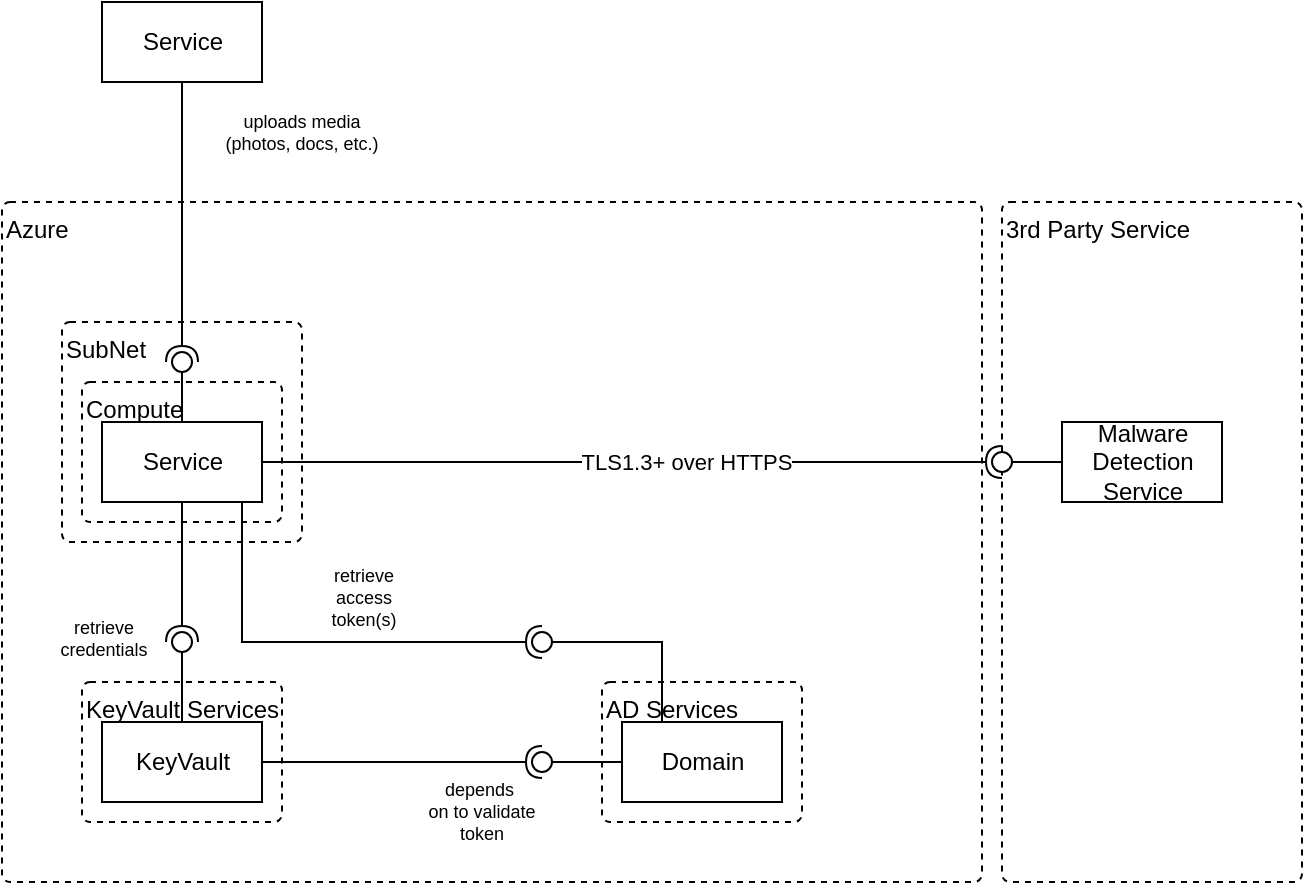 <mxfile version="20.3.0" type="device"><diagram id="tFx8NVUHpEqBDBRQr2UT" name="Page-1"><mxGraphModel dx="782" dy="549" grid="1" gridSize="10" guides="1" tooltips="1" connect="1" arrows="1" fold="1" page="1" pageScale="1" pageWidth="850" pageHeight="1100" math="0" shadow="0"><root><mxCell id="0"/><mxCell id="1" parent="0"/><mxCell id="HtP0K3GsrUc9y-cWeHp3-27" value="uploads media &lt;br&gt;(photos, docs, etc.)" style="text;html=1;strokeColor=none;fillColor=none;align=center;verticalAlign=middle;whiteSpace=wrap;rounded=0;fontSize=9;" vertex="1" parent="1"><mxGeometry x="180" y="50" width="100" height="30" as="geometry"/></mxCell><mxCell id="HtP0K3GsrUc9y-cWeHp3-31" value="Container -Cloud" parent="0" visible="0"/><mxCell id="HtP0K3GsrUc9y-cWeHp3-1" value="Cloud" style="rounded=1;whiteSpace=wrap;html=1;fillColor=none;dashed=1;align=left;verticalAlign=top;container=1;collapsible=0;recursiveResize=0;imageWidth=24;arcSize=8;absoluteArcSize=1;" vertex="1" parent="HtP0K3GsrUc9y-cWeHp3-31"><mxGeometry x="70" y="80" width="670" height="370" as="geometry"/></mxCell><mxCell id="HtP0K3GsrUc9y-cWeHp3-22" value="Subscription" style="rounded=1;whiteSpace=wrap;html=1;fillColor=none;dashed=1;align=left;verticalAlign=top;container=1;collapsible=0;recursiveResize=0;imageWidth=24;arcSize=8;absoluteArcSize=1;" vertex="1" parent="HtP0K3GsrUc9y-cWeHp3-1"><mxGeometry x="530" y="60" width="110" height="280" as="geometry"/></mxCell><mxCell id="HtP0K3GsrUc9y-cWeHp3-32" value="Container-Service" parent="0"/><mxCell id="HtP0K3GsrUc9y-cWeHp3-20" value="Azure" style="rounded=1;whiteSpace=wrap;html=1;fillColor=none;dashed=1;align=left;verticalAlign=top;container=1;collapsible=0;recursiveResize=0;imageWidth=24;arcSize=8;absoluteArcSize=1;" vertex="1" parent="HtP0K3GsrUc9y-cWeHp3-32"><mxGeometry x="80" y="100" width="490" height="340" as="geometry"/></mxCell><mxCell id="HtP0K3GsrUc9y-cWeHp3-3" value="3rd Party Service" style="rounded=1;whiteSpace=wrap;html=1;fillColor=none;dashed=1;align=left;verticalAlign=top;container=1;collapsible=0;recursiveResize=0;imageWidth=24;arcSize=8;absoluteArcSize=1;" vertex="1" parent="HtP0K3GsrUc9y-cWeHp3-32"><mxGeometry x="580" y="100" width="150" height="340" as="geometry"/></mxCell><mxCell id="HtP0K3GsrUc9y-cWeHp3-34" value="Container-Account" parent="0" visible="0"/><mxCell id="HtP0K3GsrUc9y-cWeHp3-11" value="Account" style="rounded=1;whiteSpace=wrap;html=1;fillColor=none;dashed=1;align=left;verticalAlign=top;container=1;collapsible=0;recursiveResize=0;imageWidth=24;arcSize=8;absoluteArcSize=1;" vertex="1" parent="HtP0K3GsrUc9y-cWeHp3-34"><mxGeometry x="90" y="120" width="470" height="310" as="geometry"/></mxCell><mxCell id="HtP0K3GsrUc9y-cWeHp3-21" value="Account" style="rounded=1;whiteSpace=wrap;html=1;fillColor=none;dashed=1;align=left;verticalAlign=top;container=1;collapsible=0;recursiveResize=0;imageWidth=24;arcSize=8;absoluteArcSize=1;" vertex="1" parent="HtP0K3GsrUc9y-cWeHp3-34"><mxGeometry x="590" y="120" width="130" height="310" as="geometry"/></mxCell><mxCell id="HtP0K3GsrUc9y-cWeHp3-33" value="Container-Subscription" parent="0" visible="0"/><mxCell id="Gx41l4HgLbHrOLMps15p-1" value="Subscription" style="rounded=1;whiteSpace=wrap;html=1;fillColor=none;dashed=1;align=left;verticalAlign=top;container=1;collapsible=0;recursiveResize=0;imageWidth=24;arcSize=8;absoluteArcSize=1;" parent="HtP0K3GsrUc9y-cWeHp3-33" vertex="1"><mxGeometry x="100" y="140" width="450" height="280" as="geometry"/></mxCell><mxCell id="42fMzaFkqdQBdw4tTGU9-14" value="Container" parent="0"/><mxCell id="Gx41l4HgLbHrOLMps15p-8" value="SubNet" style="rounded=1;whiteSpace=wrap;html=1;fillColor=none;dashed=1;align=left;verticalAlign=top;container=1;collapsible=0;recursiveResize=0;imageWidth=24;arcSize=8;absoluteArcSize=1;" parent="42fMzaFkqdQBdw4tTGU9-14" vertex="1"><mxGeometry x="110" y="160" width="120" height="110" as="geometry"/></mxCell><mxCell id="Gx41l4HgLbHrOLMps15p-9" value="Compute" style="rounded=1;whiteSpace=wrap;html=1;fillColor=none;dashed=1;align=left;verticalAlign=top;container=1;collapsible=0;recursiveResize=0;imageWidth=24;arcSize=8;absoluteArcSize=1;" parent="Gx41l4HgLbHrOLMps15p-8" vertex="1"><mxGeometry x="10" y="30" width="100" height="70" as="geometry"/></mxCell><mxCell id="Gx41l4HgLbHrOLMps15p-2" value="KeyVault Services" style="rounded=1;whiteSpace=wrap;html=1;fillColor=none;dashed=1;align=left;verticalAlign=top;container=1;collapsible=0;recursiveResize=0;imageWidth=24;arcSize=8;absoluteArcSize=1;spacing=2;" parent="42fMzaFkqdQBdw4tTGU9-14" vertex="1"><mxGeometry x="120" y="340" width="100" height="70" as="geometry"/></mxCell><mxCell id="42fMzaFkqdQBdw4tTGU9-1" value="AD Services" style="rounded=1;whiteSpace=wrap;html=1;fillColor=none;dashed=1;align=left;verticalAlign=top;container=1;collapsible=0;recursiveResize=0;imageWidth=24;arcSize=8;absoluteArcSize=1;spacing=2;" parent="42fMzaFkqdQBdw4tTGU9-14" vertex="1"><mxGeometry x="380" y="340" width="100" height="70" as="geometry"/></mxCell><mxCell id="42fMzaFkqdQBdw4tTGU9-15" value="Elements" parent="0"/><mxCell id="Gx41l4HgLbHrOLMps15p-10" value="Service" style="html=1;dropTarget=0;fontFamily=Helvetica;fontSize=12;fontColor=default;align=center;strokeColor=default;fillColor=none;" parent="42fMzaFkqdQBdw4tTGU9-15" vertex="1"><mxGeometry x="130" y="210" width="80" height="40" as="geometry"/></mxCell><mxCell id="42fMzaFkqdQBdw4tTGU9-2" value="Domain" style="html=1;dropTarget=0;fontFamily=Helvetica;fontSize=12;fontColor=default;align=center;strokeColor=default;fillColor=none;" parent="42fMzaFkqdQBdw4tTGU9-15" vertex="1"><mxGeometry x="390" y="360" width="80" height="40" as="geometry"/></mxCell><mxCell id="Gx41l4HgLbHrOLMps15p-3" value="KeyVault" style="html=1;dropTarget=0;fontFamily=Helvetica;fontSize=12;fontColor=default;align=center;strokeColor=default;fillColor=none;" parent="42fMzaFkqdQBdw4tTGU9-15" vertex="1"><mxGeometry x="130" y="360" width="80" height="40" as="geometry"/></mxCell><mxCell id="HtP0K3GsrUc9y-cWeHp3-10" value="Malware &lt;br&gt;Detection&lt;br&gt;Service" style="html=1;dropTarget=0;fontFamily=Helvetica;fontSize=12;fontColor=default;align=center;strokeColor=default;fillColor=none;" vertex="1" parent="42fMzaFkqdQBdw4tTGU9-15"><mxGeometry x="610" y="210" width="80" height="40" as="geometry"/></mxCell><mxCell id="HtP0K3GsrUc9y-cWeHp3-26" value="Service" style="html=1;dropTarget=0;fontFamily=Helvetica;fontSize=12;fontColor=default;align=center;strokeColor=default;fillColor=none;" vertex="1" parent="42fMzaFkqdQBdw4tTGU9-15"><mxGeometry x="130" width="80" height="40" as="geometry"/></mxCell><mxCell id="42fMzaFkqdQBdw4tTGU9-16" value="Edges" parent="0"/><mxCell id="Gx41l4HgLbHrOLMps15p-11" value="" style="rounded=0;orthogonalLoop=1;jettySize=auto;html=1;endArrow=none;endFill=0;sketch=0;sourcePerimeterSpacing=0;targetPerimeterSpacing=0;exitX=0;exitY=0.5;exitDx=0;exitDy=0;" parent="42fMzaFkqdQBdw4tTGU9-16" source="HtP0K3GsrUc9y-cWeHp3-10" target="Gx41l4HgLbHrOLMps15p-13" edge="1"><mxGeometry relative="1" as="geometry"><mxPoint x="390" y="230" as="sourcePoint"/></mxGeometry></mxCell><mxCell id="Gx41l4HgLbHrOLMps15p-12" value="TLS1.3+ over HTTPS" style="rounded=0;orthogonalLoop=1;jettySize=auto;html=1;endArrow=halfCircle;endFill=0;entryX=0.5;entryY=0.5;endSize=6;strokeWidth=1;sketch=0;exitX=1;exitY=0.5;exitDx=0;exitDy=0;" parent="42fMzaFkqdQBdw4tTGU9-16" source="Gx41l4HgLbHrOLMps15p-10" target="Gx41l4HgLbHrOLMps15p-13" edge="1"><mxGeometry x="0.143" relative="1" as="geometry"><mxPoint x="140" y="380" as="sourcePoint"/><mxPoint as="offset"/></mxGeometry></mxCell><mxCell id="Gx41l4HgLbHrOLMps15p-13" value="" style="ellipse;whiteSpace=wrap;html=1;align=center;aspect=fixed;resizable=0;points=[];outlineConnect=0;sketch=0;" parent="42fMzaFkqdQBdw4tTGU9-16" vertex="1"><mxGeometry x="575" y="225" width="10" height="10" as="geometry"/></mxCell><mxCell id="Gx41l4HgLbHrOLMps15p-14" value="" style="rounded=0;orthogonalLoop=1;jettySize=auto;html=1;endArrow=none;endFill=0;sketch=0;sourcePerimeterSpacing=0;targetPerimeterSpacing=0;" parent="42fMzaFkqdQBdw4tTGU9-16" source="Gx41l4HgLbHrOLMps15p-3" target="Gx41l4HgLbHrOLMps15p-16" edge="1"><mxGeometry relative="1" as="geometry"><mxPoint x="200" y="615" as="sourcePoint"/></mxGeometry></mxCell><mxCell id="Gx41l4HgLbHrOLMps15p-15" value="" style="rounded=0;orthogonalLoop=1;jettySize=auto;html=1;endArrow=halfCircle;endFill=0;entryX=0.5;entryY=0.5;endSize=6;strokeWidth=1;sketch=0;exitX=0.5;exitY=1;exitDx=0;exitDy=0;" parent="42fMzaFkqdQBdw4tTGU9-16" source="Gx41l4HgLbHrOLMps15p-10" target="Gx41l4HgLbHrOLMps15p-16" edge="1"><mxGeometry relative="1" as="geometry"><mxPoint x="240" y="365" as="sourcePoint"/><Array as="points"><mxPoint x="170" y="290"/></Array></mxGeometry></mxCell><mxCell id="42fMzaFkqdQBdw4tTGU9-10" value="" style="rounded=0;orthogonalLoop=1;jettySize=auto;html=1;endArrow=none;endFill=0;sketch=0;sourcePerimeterSpacing=0;targetPerimeterSpacing=0;exitX=0.25;exitY=0;exitDx=0;exitDy=0;" parent="42fMzaFkqdQBdw4tTGU9-16" source="42fMzaFkqdQBdw4tTGU9-2" target="42fMzaFkqdQBdw4tTGU9-12" edge="1"><mxGeometry relative="1" as="geometry"><mxPoint x="200" y="360" as="sourcePoint"/><Array as="points"><mxPoint x="410" y="320"/></Array></mxGeometry></mxCell><mxCell id="42fMzaFkqdQBdw4tTGU9-11" value="" style="rounded=0;orthogonalLoop=1;jettySize=auto;html=1;endArrow=halfCircle;endFill=0;entryX=0.5;entryY=0.5;endSize=6;strokeWidth=1;sketch=0;exitX=0.5;exitY=1;exitDx=0;exitDy=0;" parent="42fMzaFkqdQBdw4tTGU9-16" target="42fMzaFkqdQBdw4tTGU9-12" edge="1"><mxGeometry relative="1" as="geometry"><mxPoint x="200" y="250" as="sourcePoint"/><Array as="points"><mxPoint x="200" y="320"/></Array></mxGeometry></mxCell><mxCell id="42fMzaFkqdQBdw4tTGU9-12" value="" style="ellipse;whiteSpace=wrap;html=1;align=center;aspect=fixed;resizable=0;points=[];outlineConnect=0;sketch=0;" parent="42fMzaFkqdQBdw4tTGU9-16" vertex="1"><mxGeometry x="345" y="315" width="10" height="10" as="geometry"/></mxCell><mxCell id="Gx41l4HgLbHrOLMps15p-16" value="" style="ellipse;whiteSpace=wrap;html=1;align=center;aspect=fixed;resizable=0;points=[];outlineConnect=0;sketch=0;" parent="42fMzaFkqdQBdw4tTGU9-16" vertex="1"><mxGeometry x="165" y="315" width="10" height="10" as="geometry"/></mxCell><mxCell id="HtP0K3GsrUc9y-cWeHp3-28" value="" style="rounded=0;orthogonalLoop=1;jettySize=auto;html=1;endArrow=none;endFill=0;sketch=0;sourcePerimeterSpacing=0;targetPerimeterSpacing=0;exitX=0.5;exitY=0;exitDx=0;exitDy=0;" edge="1" target="HtP0K3GsrUc9y-cWeHp3-30" parent="42fMzaFkqdQBdw4tTGU9-16" source="Gx41l4HgLbHrOLMps15p-10"><mxGeometry relative="1" as="geometry"><mxPoint x="50" y="140" as="sourcePoint"/></mxGeometry></mxCell><mxCell id="HtP0K3GsrUc9y-cWeHp3-29" value="" style="rounded=0;orthogonalLoop=1;jettySize=auto;html=1;endArrow=halfCircle;endFill=0;entryX=0.5;entryY=0.5;endSize=6;strokeWidth=1;sketch=0;exitX=0.5;exitY=1;exitDx=0;exitDy=0;" edge="1" target="HtP0K3GsrUc9y-cWeHp3-30" parent="42fMzaFkqdQBdw4tTGU9-16" source="HtP0K3GsrUc9y-cWeHp3-26"><mxGeometry relative="1" as="geometry"><mxPoint x="50" y="30" as="sourcePoint"/></mxGeometry></mxCell><mxCell id="HtP0K3GsrUc9y-cWeHp3-30" value="" style="ellipse;whiteSpace=wrap;html=1;align=center;aspect=fixed;resizable=0;points=[];outlineConnect=0;sketch=0;" vertex="1" parent="42fMzaFkqdQBdw4tTGU9-16"><mxGeometry x="165" y="175" width="10" height="10" as="geometry"/></mxCell><mxCell id="Gx41l4HgLbHrOLMps15p-6" value="retrieve&lt;br&gt;credentials" style="text;html=1;strokeColor=none;fillColor=none;align=center;verticalAlign=middle;whiteSpace=wrap;rounded=0;fontSize=9;" parent="42fMzaFkqdQBdw4tTGU9-16" vertex="1"><mxGeometry x="101" y="303" width="60" height="30" as="geometry"/></mxCell><mxCell id="42fMzaFkqdQBdw4tTGU9-13" value="retrieve&lt;br&gt;access &lt;br&gt;token(s)" style="text;html=1;strokeColor=none;fillColor=none;align=center;verticalAlign=middle;whiteSpace=wrap;rounded=0;fontSize=9;" parent="42fMzaFkqdQBdw4tTGU9-16" vertex="1"><mxGeometry x="231" y="283" width="60" height="30" as="geometry"/></mxCell><mxCell id="Gx41l4HgLbHrOLMps15p-7" value="depends&amp;nbsp;&lt;br style=&quot;font-size: 9px;&quot;&gt;on to validate&lt;br style=&quot;font-size: 9px;&quot;&gt;token" style="text;html=1;strokeColor=none;fillColor=none;align=center;verticalAlign=middle;whiteSpace=wrap;rounded=0;fontSize=9;" parent="42fMzaFkqdQBdw4tTGU9-16" vertex="1"><mxGeometry x="290" y="390" width="60" height="30" as="geometry"/></mxCell><mxCell id="HtP0K3GsrUc9y-cWeHp3-23" value="" style="rounded=0;orthogonalLoop=1;jettySize=auto;html=1;endArrow=none;endFill=0;sketch=0;sourcePerimeterSpacing=0;targetPerimeterSpacing=0;exitX=0;exitY=0.5;exitDx=0;exitDy=0;" edge="1" target="HtP0K3GsrUc9y-cWeHp3-25" parent="42fMzaFkqdQBdw4tTGU9-16" source="42fMzaFkqdQBdw4tTGU9-2"><mxGeometry relative="1" as="geometry"><mxPoint x="260" y="515" as="sourcePoint"/></mxGeometry></mxCell><mxCell id="HtP0K3GsrUc9y-cWeHp3-24" value="" style="rounded=0;orthogonalLoop=1;jettySize=auto;html=1;endArrow=halfCircle;endFill=0;entryX=0.5;entryY=0.5;endSize=6;strokeWidth=1;sketch=0;exitX=1;exitY=0.5;exitDx=0;exitDy=0;" edge="1" target="HtP0K3GsrUc9y-cWeHp3-25" parent="42fMzaFkqdQBdw4tTGU9-16" source="Gx41l4HgLbHrOLMps15p-3"><mxGeometry relative="1" as="geometry"><mxPoint x="300" y="515" as="sourcePoint"/></mxGeometry></mxCell><mxCell id="HtP0K3GsrUc9y-cWeHp3-25" value="" style="ellipse;whiteSpace=wrap;html=1;align=center;aspect=fixed;resizable=0;points=[];outlineConnect=0;sketch=0;" vertex="1" parent="42fMzaFkqdQBdw4tTGU9-16"><mxGeometry x="345" y="375" width="10" height="10" as="geometry"/></mxCell><mxCell id="HtP0K3GsrUc9y-cWeHp3-35" value="Untitled Layer" parent="0"/></root></mxGraphModel></diagram></mxfile>
